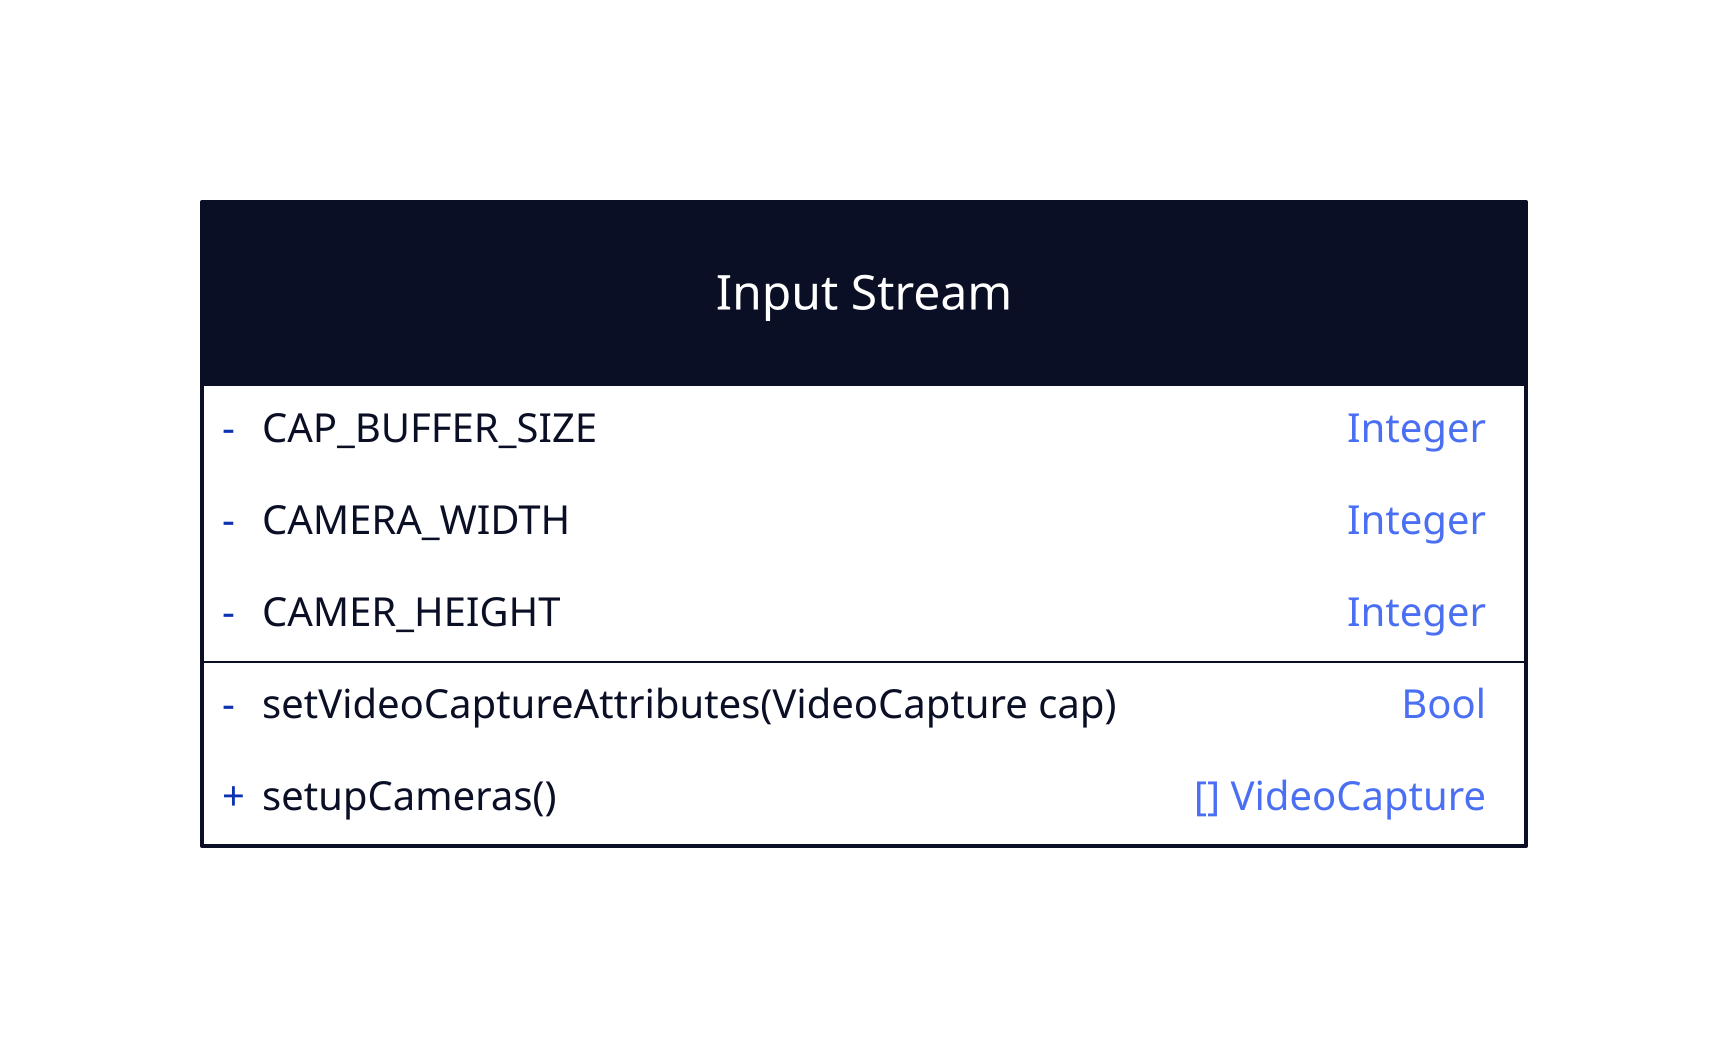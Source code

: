 Input Stream : {
    shape : class

    - CAP_BUFFER_SIZE: Integer
    - CAMERA_WIDTH: Integer
    - CAMER_HEIGHT: Integer

    - setVideoCaptureAttributes(VideoCapture cap): Bool

    # Returns an array (at least 2) VideoCapture object
    # i.e. `return [ caputure1, capture2]`
    setupCameras(): "[] VideoCapture"

    # An array of VideoCapture object, returns an 2D-Array of Arrays. 
    # An array of frames for each passed VideoCapture Object.
    # Each frame is a 2D-Array of integers.
    # i.e. `return [capture1_frame, capture2_frame]``
    getFrameData(VideoCapture* captures): "[[[] Integer] Array] Array"

    # An array of VideoCapture objects.
    teardownCameras(VideoCaptures*)

    # See here for VideoCapture Object Documentation: https://docs.opencv.org/3.4/d8/dfe/classcv_1_1VideoCapture.html#a473055e77dd7faa4d26d686226b292c1
}


